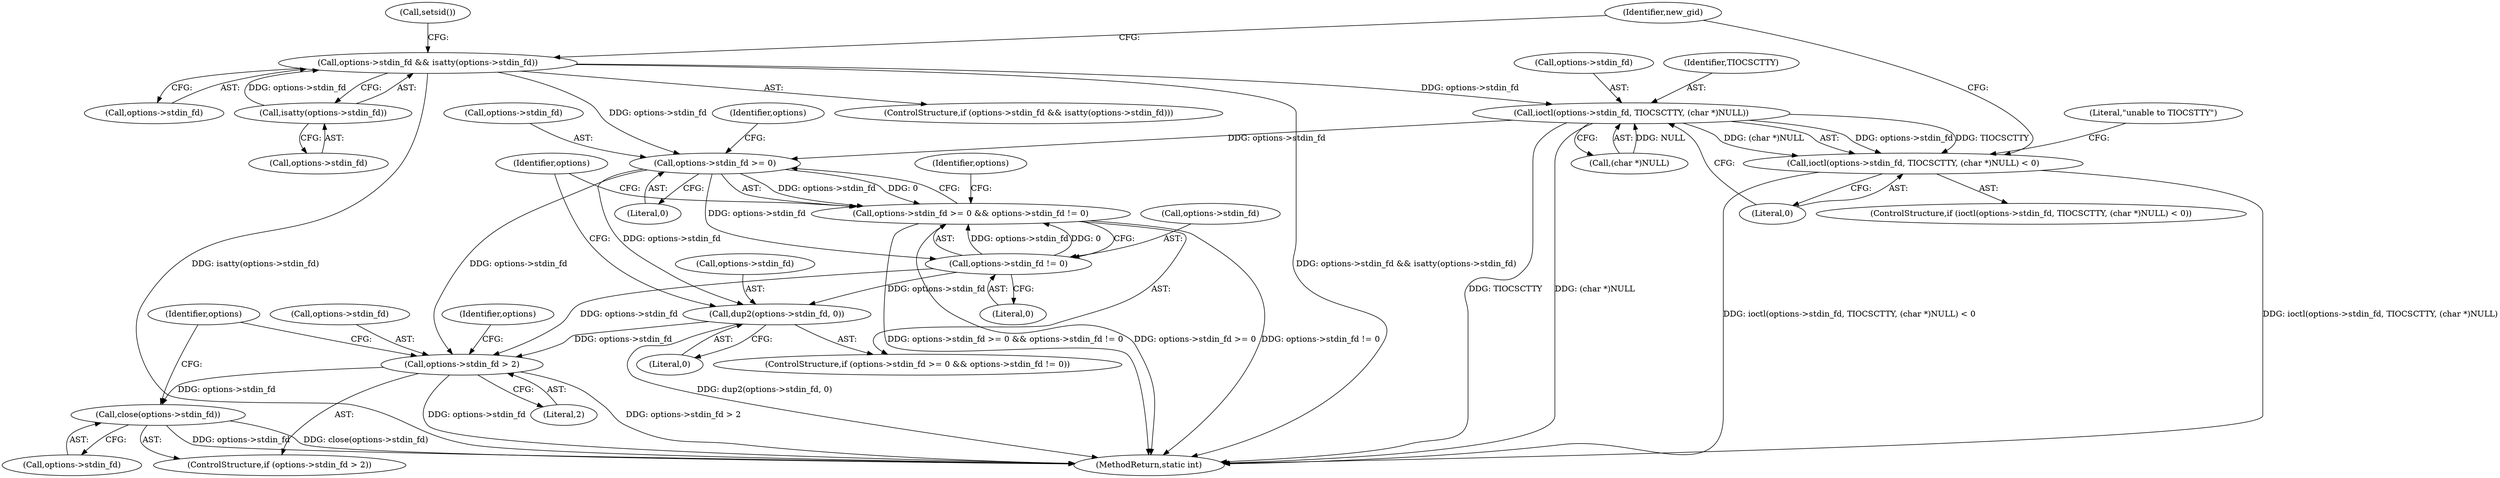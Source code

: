 digraph "0_lxc_5c3fcae78b63ac9dd56e36075903921bd9461f9e@API" {
"1000352" [label="(Call,options->stdin_fd && isatty(options->stdin_fd))"];
"1000356" [label="(Call,isatty(options->stdin_fd))"];
"1000376" [label="(Call,ioctl(options->stdin_fd, TIOCSCTTY, (char *)NULL))"];
"1000375" [label="(Call,ioctl(options->stdin_fd, TIOCSCTTY, (char *)NULL) < 0)"];
"1000573" [label="(Call,options->stdin_fd >= 0)"];
"1000572" [label="(Call,options->stdin_fd >= 0 && options->stdin_fd != 0)"];
"1000578" [label="(Call,options->stdin_fd != 0)"];
"1000583" [label="(Call,dup2(options->stdin_fd, 0))"];
"1000623" [label="(Call,options->stdin_fd > 2)"];
"1000628" [label="(Call,close(options->stdin_fd))"];
"1000582" [label="(Literal,0)"];
"1000377" [label="(Call,options->stdin_fd)"];
"1000397" [label="(Identifier,new_gid)"];
"1000629" [label="(Call,options->stdin_fd)"];
"1000584" [label="(Call,options->stdin_fd)"];
"1000630" [label="(Identifier,options)"];
"1000387" [label="(Literal,\"unable to TIOCSTTY\")"];
"1000571" [label="(ControlStructure,if (options->stdin_fd >= 0 && options->stdin_fd != 0))"];
"1000384" [label="(Literal,0)"];
"1000574" [label="(Call,options->stdin_fd)"];
"1000628" [label="(Call,close(options->stdin_fd))"];
"1000381" [label="(Call,(char *)NULL)"];
"1000578" [label="(Call,options->stdin_fd != 0)"];
"1000585" [label="(Identifier,options)"];
"1000579" [label="(Call,options->stdin_fd)"];
"1000380" [label="(Identifier,TIOCSCTTY)"];
"1000353" [label="(Call,options->stdin_fd)"];
"1000363" [label="(Call,setsid())"];
"1000635" [label="(Identifier,options)"];
"1000572" [label="(Call,options->stdin_fd >= 0 && options->stdin_fd != 0)"];
"1000375" [label="(Call,ioctl(options->stdin_fd, TIOCSCTTY, (char *)NULL) < 0)"];
"1000580" [label="(Identifier,options)"];
"1000624" [label="(Call,options->stdin_fd)"];
"1000587" [label="(Literal,0)"];
"1000351" [label="(ControlStructure,if (options->stdin_fd && isatty(options->stdin_fd)))"];
"1000357" [label="(Call,options->stdin_fd)"];
"1000352" [label="(Call,options->stdin_fd && isatty(options->stdin_fd))"];
"1000696" [label="(MethodReturn,static int)"];
"1000583" [label="(Call,dup2(options->stdin_fd, 0))"];
"1000622" [label="(ControlStructure,if (options->stdin_fd > 2))"];
"1000376" [label="(Call,ioctl(options->stdin_fd, TIOCSCTTY, (char *)NULL))"];
"1000627" [label="(Literal,2)"];
"1000573" [label="(Call,options->stdin_fd >= 0)"];
"1000623" [label="(Call,options->stdin_fd > 2)"];
"1000356" [label="(Call,isatty(options->stdin_fd))"];
"1000374" [label="(ControlStructure,if (ioctl(options->stdin_fd, TIOCSCTTY, (char *)NULL) < 0))"];
"1000577" [label="(Literal,0)"];
"1000592" [label="(Identifier,options)"];
"1000352" -> "1000351"  [label="AST: "];
"1000352" -> "1000353"  [label="CFG: "];
"1000352" -> "1000356"  [label="CFG: "];
"1000353" -> "1000352"  [label="AST: "];
"1000356" -> "1000352"  [label="AST: "];
"1000363" -> "1000352"  [label="CFG: "];
"1000397" -> "1000352"  [label="CFG: "];
"1000352" -> "1000696"  [label="DDG: isatty(options->stdin_fd)"];
"1000352" -> "1000696"  [label="DDG: options->stdin_fd && isatty(options->stdin_fd)"];
"1000356" -> "1000352"  [label="DDG: options->stdin_fd"];
"1000352" -> "1000376"  [label="DDG: options->stdin_fd"];
"1000352" -> "1000573"  [label="DDG: options->stdin_fd"];
"1000356" -> "1000357"  [label="CFG: "];
"1000357" -> "1000356"  [label="AST: "];
"1000376" -> "1000375"  [label="AST: "];
"1000376" -> "1000381"  [label="CFG: "];
"1000377" -> "1000376"  [label="AST: "];
"1000380" -> "1000376"  [label="AST: "];
"1000381" -> "1000376"  [label="AST: "];
"1000384" -> "1000376"  [label="CFG: "];
"1000376" -> "1000696"  [label="DDG: TIOCSCTTY"];
"1000376" -> "1000696"  [label="DDG: (char *)NULL"];
"1000376" -> "1000375"  [label="DDG: options->stdin_fd"];
"1000376" -> "1000375"  [label="DDG: TIOCSCTTY"];
"1000376" -> "1000375"  [label="DDG: (char *)NULL"];
"1000381" -> "1000376"  [label="DDG: NULL"];
"1000376" -> "1000573"  [label="DDG: options->stdin_fd"];
"1000375" -> "1000374"  [label="AST: "];
"1000375" -> "1000384"  [label="CFG: "];
"1000384" -> "1000375"  [label="AST: "];
"1000387" -> "1000375"  [label="CFG: "];
"1000397" -> "1000375"  [label="CFG: "];
"1000375" -> "1000696"  [label="DDG: ioctl(options->stdin_fd, TIOCSCTTY, (char *)NULL)"];
"1000375" -> "1000696"  [label="DDG: ioctl(options->stdin_fd, TIOCSCTTY, (char *)NULL) < 0"];
"1000573" -> "1000572"  [label="AST: "];
"1000573" -> "1000577"  [label="CFG: "];
"1000574" -> "1000573"  [label="AST: "];
"1000577" -> "1000573"  [label="AST: "];
"1000580" -> "1000573"  [label="CFG: "];
"1000572" -> "1000573"  [label="CFG: "];
"1000573" -> "1000572"  [label="DDG: options->stdin_fd"];
"1000573" -> "1000572"  [label="DDG: 0"];
"1000573" -> "1000578"  [label="DDG: options->stdin_fd"];
"1000573" -> "1000583"  [label="DDG: options->stdin_fd"];
"1000573" -> "1000623"  [label="DDG: options->stdin_fd"];
"1000572" -> "1000571"  [label="AST: "];
"1000572" -> "1000578"  [label="CFG: "];
"1000578" -> "1000572"  [label="AST: "];
"1000585" -> "1000572"  [label="CFG: "];
"1000592" -> "1000572"  [label="CFG: "];
"1000572" -> "1000696"  [label="DDG: options->stdin_fd != 0"];
"1000572" -> "1000696"  [label="DDG: options->stdin_fd >= 0 && options->stdin_fd != 0"];
"1000572" -> "1000696"  [label="DDG: options->stdin_fd >= 0"];
"1000578" -> "1000572"  [label="DDG: options->stdin_fd"];
"1000578" -> "1000572"  [label="DDG: 0"];
"1000578" -> "1000582"  [label="CFG: "];
"1000579" -> "1000578"  [label="AST: "];
"1000582" -> "1000578"  [label="AST: "];
"1000578" -> "1000583"  [label="DDG: options->stdin_fd"];
"1000578" -> "1000623"  [label="DDG: options->stdin_fd"];
"1000583" -> "1000571"  [label="AST: "];
"1000583" -> "1000587"  [label="CFG: "];
"1000584" -> "1000583"  [label="AST: "];
"1000587" -> "1000583"  [label="AST: "];
"1000592" -> "1000583"  [label="CFG: "];
"1000583" -> "1000696"  [label="DDG: dup2(options->stdin_fd, 0)"];
"1000583" -> "1000623"  [label="DDG: options->stdin_fd"];
"1000623" -> "1000622"  [label="AST: "];
"1000623" -> "1000627"  [label="CFG: "];
"1000624" -> "1000623"  [label="AST: "];
"1000627" -> "1000623"  [label="AST: "];
"1000630" -> "1000623"  [label="CFG: "];
"1000635" -> "1000623"  [label="CFG: "];
"1000623" -> "1000696"  [label="DDG: options->stdin_fd > 2"];
"1000623" -> "1000696"  [label="DDG: options->stdin_fd"];
"1000623" -> "1000628"  [label="DDG: options->stdin_fd"];
"1000628" -> "1000622"  [label="AST: "];
"1000628" -> "1000629"  [label="CFG: "];
"1000629" -> "1000628"  [label="AST: "];
"1000635" -> "1000628"  [label="CFG: "];
"1000628" -> "1000696"  [label="DDG: options->stdin_fd"];
"1000628" -> "1000696"  [label="DDG: close(options->stdin_fd)"];
}
